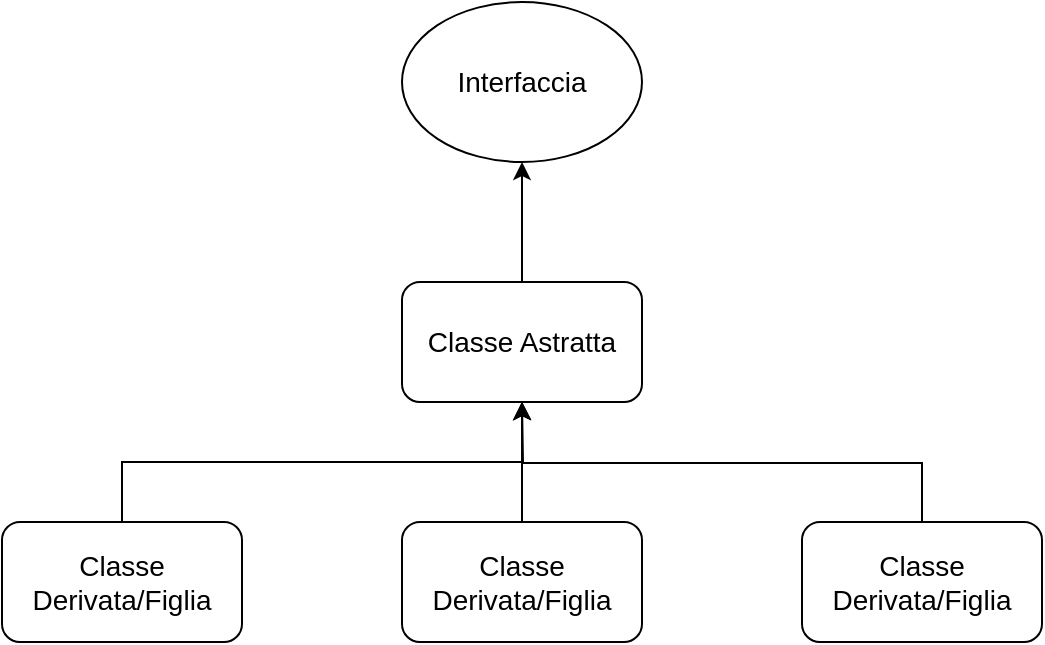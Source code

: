 <mxfile version="21.3.4" type="google">
  <diagram name="Page-1" id="qZKgE0LEFgplaQRT610e">
    <mxGraphModel grid="1" page="1" gridSize="10" guides="1" tooltips="1" connect="1" arrows="1" fold="1" pageScale="1" pageWidth="1600" pageHeight="900" math="0" shadow="0">
      <root>
        <mxCell id="0" />
        <mxCell id="1" parent="0" />
        <mxCell id="tSEcytw5JzjBmvBN2VXX-6" style="edgeStyle=orthogonalEdgeStyle;rounded=0;orthogonalLoop=1;jettySize=auto;html=1;exitX=0.5;exitY=0;exitDx=0;exitDy=0;entryX=0.5;entryY=1;entryDx=0;entryDy=0;" edge="1" parent="1" source="tSEcytw5JzjBmvBN2VXX-1" target="tSEcytw5JzjBmvBN2VXX-5">
          <mxGeometry relative="1" as="geometry" />
        </mxCell>
        <mxCell id="tSEcytw5JzjBmvBN2VXX-1" value="&lt;font style=&quot;font-size: 14px;&quot;&gt;Classe Astratta&lt;/font&gt;" style="rounded=1;whiteSpace=wrap;html=1;fontSize=14;" vertex="1" parent="1">
          <mxGeometry x="600" y="280" width="120" height="60" as="geometry" />
        </mxCell>
        <mxCell id="tSEcytw5JzjBmvBN2VXX-8" style="edgeStyle=orthogonalEdgeStyle;rounded=0;orthogonalLoop=1;jettySize=auto;html=1;exitX=0.5;exitY=0;exitDx=0;exitDy=0;" edge="1" parent="1" source="tSEcytw5JzjBmvBN2VXX-2">
          <mxGeometry relative="1" as="geometry">
            <mxPoint x="660" y="340" as="targetPoint" />
          </mxGeometry>
        </mxCell>
        <mxCell id="tSEcytw5JzjBmvBN2VXX-2" value="&lt;font style=&quot;font-size: 14px;&quot;&gt;Classe Derivata/Figlia&lt;/font&gt;" style="rounded=1;whiteSpace=wrap;html=1;fontSize=14;" vertex="1" parent="1">
          <mxGeometry x="600" y="400" width="120" height="60" as="geometry" />
        </mxCell>
        <mxCell id="tSEcytw5JzjBmvBN2VXX-9" style="edgeStyle=orthogonalEdgeStyle;rounded=0;orthogonalLoop=1;jettySize=auto;html=1;exitX=0.5;exitY=0;exitDx=0;exitDy=0;" edge="1" parent="1" source="tSEcytw5JzjBmvBN2VXX-3">
          <mxGeometry relative="1" as="geometry">
            <mxPoint x="660" y="340" as="targetPoint" />
          </mxGeometry>
        </mxCell>
        <mxCell id="tSEcytw5JzjBmvBN2VXX-3" value="&lt;font style=&quot;font-size: 14px;&quot;&gt;Classe Derivata/Figlia&lt;/font&gt;" style="rounded=1;whiteSpace=wrap;html=1;fontSize=14;" vertex="1" parent="1">
          <mxGeometry x="800" y="400" width="120" height="60" as="geometry" />
        </mxCell>
        <mxCell id="tSEcytw5JzjBmvBN2VXX-7" style="edgeStyle=orthogonalEdgeStyle;rounded=0;orthogonalLoop=1;jettySize=auto;html=1;exitX=0.5;exitY=0;exitDx=0;exitDy=0;entryX=0.5;entryY=1;entryDx=0;entryDy=0;" edge="1" parent="1" source="tSEcytw5JzjBmvBN2VXX-4" target="tSEcytw5JzjBmvBN2VXX-1">
          <mxGeometry relative="1" as="geometry" />
        </mxCell>
        <mxCell id="tSEcytw5JzjBmvBN2VXX-4" value="&lt;font style=&quot;font-size: 14px;&quot;&gt;Classe Derivata/Figlia&lt;/font&gt;" style="rounded=1;whiteSpace=wrap;html=1;fontSize=14;" vertex="1" parent="1">
          <mxGeometry x="400" y="400" width="120" height="60" as="geometry" />
        </mxCell>
        <mxCell id="tSEcytw5JzjBmvBN2VXX-5" value="&lt;font style=&quot;font-size: 14px;&quot;&gt;Interfaccia&lt;/font&gt;" style="ellipse;whiteSpace=wrap;html=1;" vertex="1" parent="1">
          <mxGeometry x="600" y="140" width="120" height="80" as="geometry" />
        </mxCell>
      </root>
    </mxGraphModel>
  </diagram>
</mxfile>
